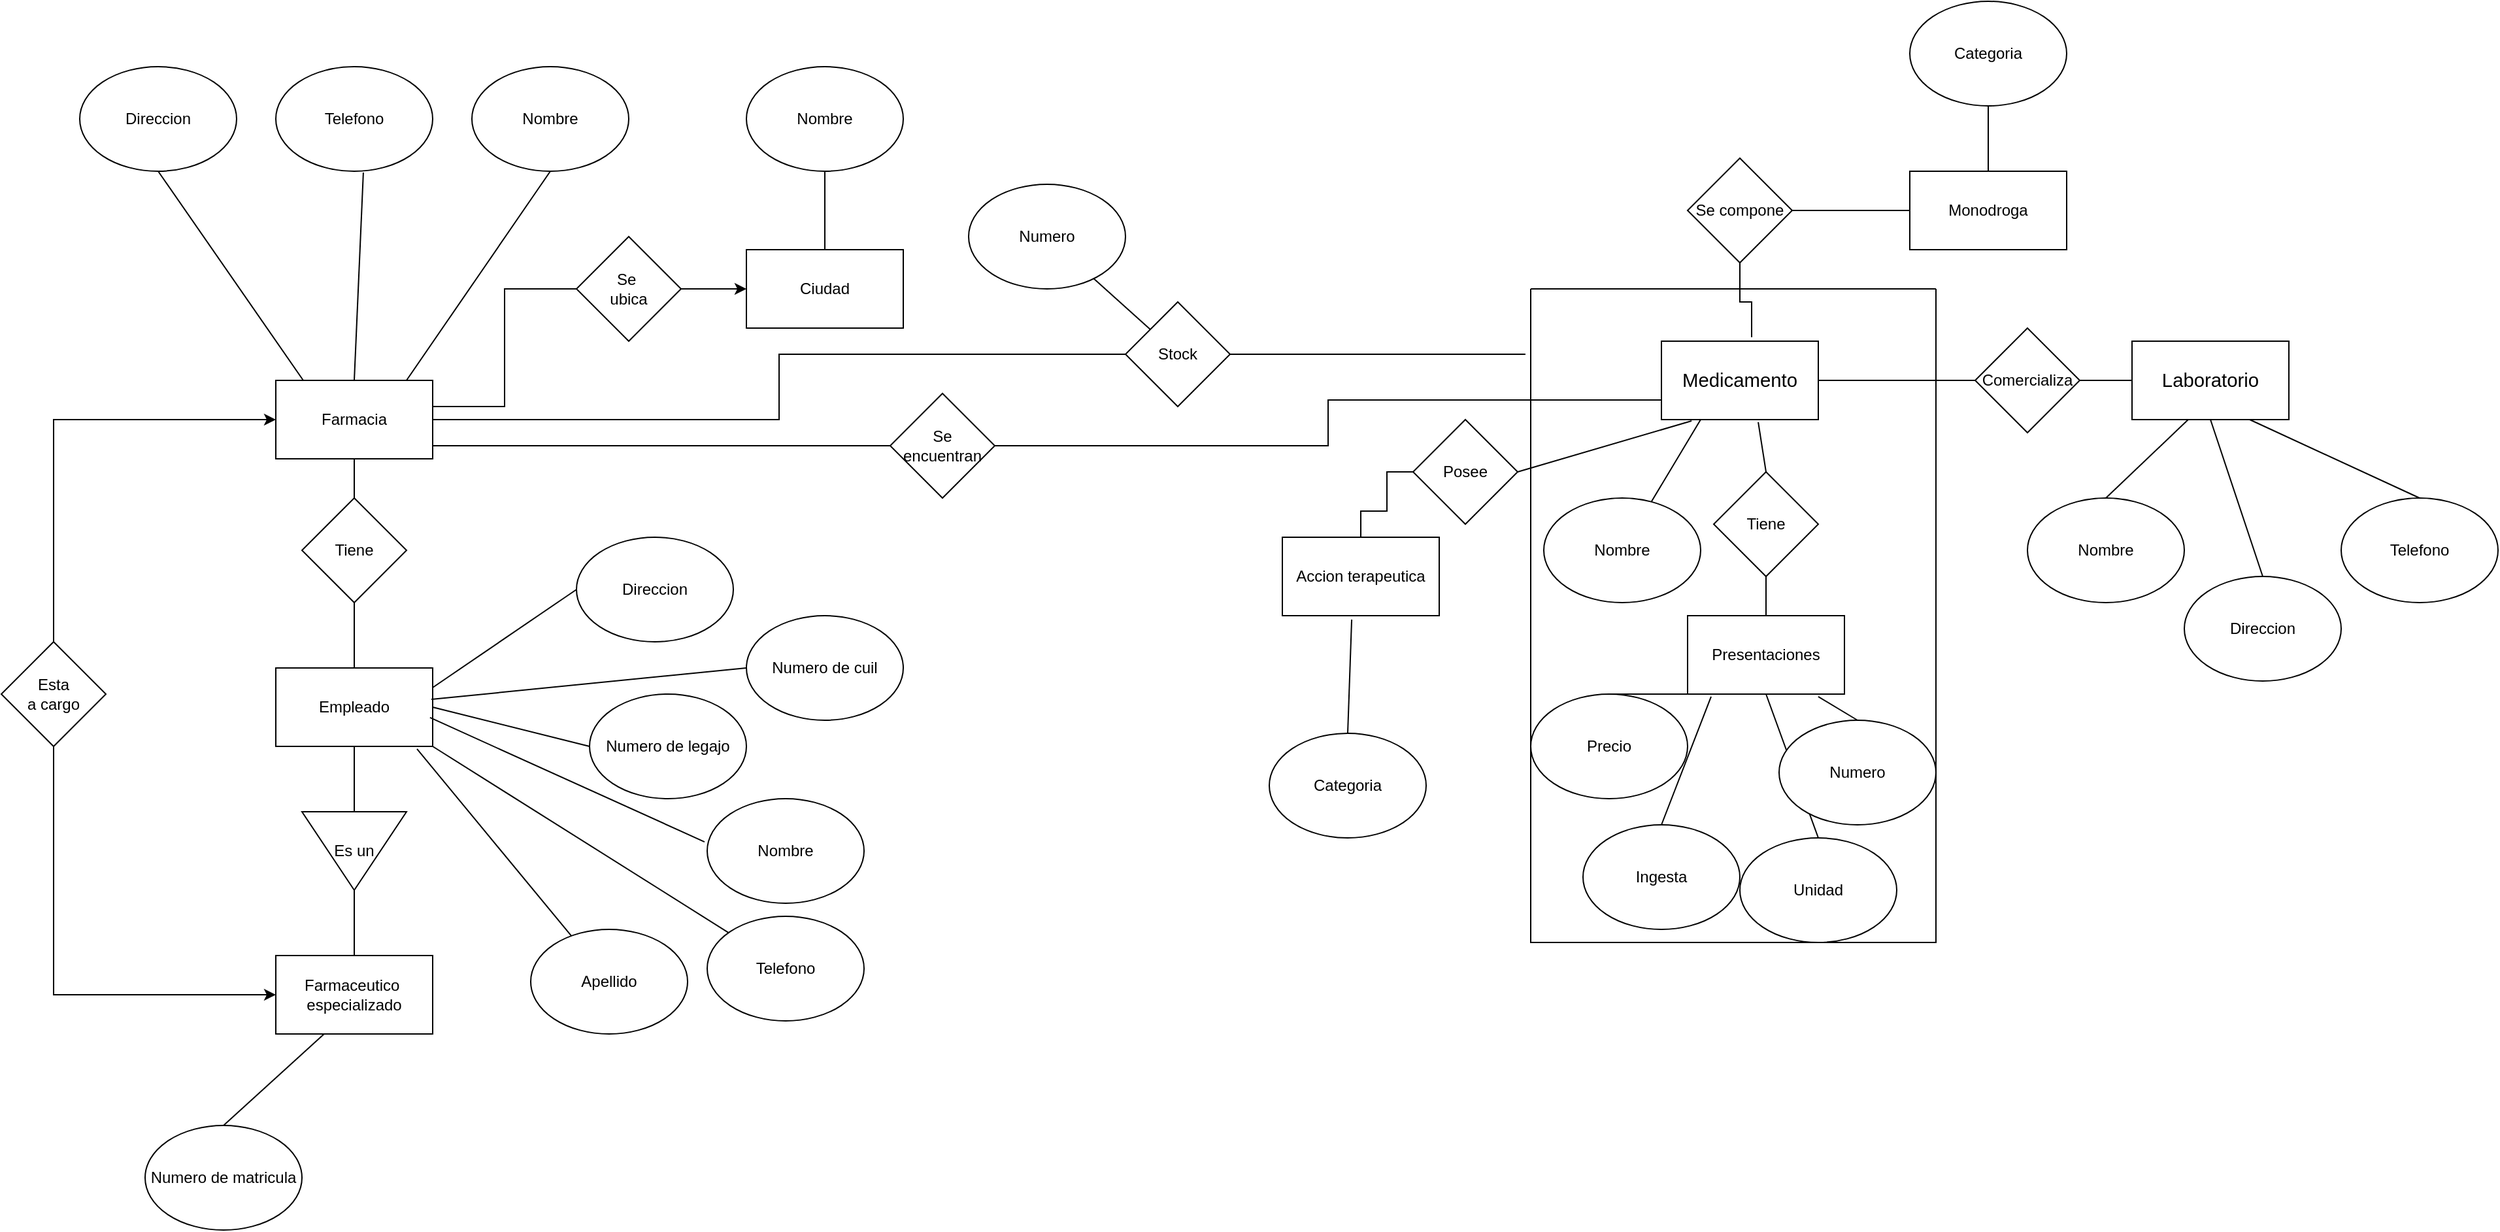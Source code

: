 <mxfile version="24.7.8">
  <diagram name="Página-1" id="h4YsIUtn6Sc1W326wzpE">
    <mxGraphModel dx="1434" dy="844" grid="1" gridSize="10" guides="1" tooltips="1" connect="1" arrows="1" fold="1" page="0" pageScale="1" pageWidth="827" pageHeight="1169" math="0" shadow="0">
      <root>
        <mxCell id="0" />
        <mxCell id="1" parent="0" />
        <mxCell id="JfvrYgTmsyDkCexUXfZB-7" style="edgeStyle=orthogonalEdgeStyle;rounded=0;orthogonalLoop=1;jettySize=auto;html=1;entryX=0;entryY=0.5;entryDx=0;entryDy=0;endArrow=none;endFill=0;" parent="1" source="JfvrYgTmsyDkCexUXfZB-2" target="JfvrYgTmsyDkCexUXfZB-6" edge="1">
          <mxGeometry relative="1" as="geometry">
            <Array as="points">
              <mxPoint x="385" y="420" />
              <mxPoint x="385" y="330" />
            </Array>
          </mxGeometry>
        </mxCell>
        <mxCell id="JfvrYgTmsyDkCexUXfZB-22" style="edgeStyle=orthogonalEdgeStyle;rounded=0;orthogonalLoop=1;jettySize=auto;html=1;entryX=0.5;entryY=0;entryDx=0;entryDy=0;endArrow=none;endFill=0;" parent="1" source="JfvrYgTmsyDkCexUXfZB-2" target="JfvrYgTmsyDkCexUXfZB-21" edge="1">
          <mxGeometry relative="1" as="geometry" />
        </mxCell>
        <mxCell id="JfvrYgTmsyDkCexUXfZB-80" style="edgeStyle=orthogonalEdgeStyle;rounded=0;orthogonalLoop=1;jettySize=auto;html=1;entryX=0;entryY=0.5;entryDx=0;entryDy=0;endArrow=none;endFill=0;" parent="1" source="JfvrYgTmsyDkCexUXfZB-2" target="JfvrYgTmsyDkCexUXfZB-81" edge="1">
          <mxGeometry relative="1" as="geometry">
            <mxPoint x="530" y="450" as="targetPoint" />
            <Array as="points">
              <mxPoint x="540" y="450" />
            </Array>
          </mxGeometry>
        </mxCell>
        <mxCell id="SP6HB_REvHLcmR_6Hhtl-32" style="edgeStyle=orthogonalEdgeStyle;rounded=0;orthogonalLoop=1;jettySize=auto;html=1;entryX=0;entryY=0.5;entryDx=0;entryDy=0;endArrow=none;endFill=0;" parent="1" source="JfvrYgTmsyDkCexUXfZB-2" target="SP6HB_REvHLcmR_6Hhtl-31" edge="1">
          <mxGeometry relative="1" as="geometry" />
        </mxCell>
        <mxCell id="JfvrYgTmsyDkCexUXfZB-2" value="Farmacia" style="rounded=0;whiteSpace=wrap;html=1;" parent="1" vertex="1">
          <mxGeometry x="210" y="400" width="120" height="60" as="geometry" />
        </mxCell>
        <mxCell id="JfvrYgTmsyDkCexUXfZB-3" value="Nombre" style="ellipse;whiteSpace=wrap;html=1;" parent="1" vertex="1">
          <mxGeometry x="360" y="160" width="120" height="80" as="geometry" />
        </mxCell>
        <mxCell id="JfvrYgTmsyDkCexUXfZB-5" value="Ciudad" style="rounded=0;whiteSpace=wrap;html=1;" parent="1" vertex="1">
          <mxGeometry x="570" y="300" width="120" height="60" as="geometry" />
        </mxCell>
        <mxCell id="JfvrYgTmsyDkCexUXfZB-8" style="edgeStyle=orthogonalEdgeStyle;rounded=0;orthogonalLoop=1;jettySize=auto;html=1;entryX=0;entryY=0.5;entryDx=0;entryDy=0;endArrow=classic;endFill=1;" parent="1" source="JfvrYgTmsyDkCexUXfZB-6" target="JfvrYgTmsyDkCexUXfZB-5" edge="1">
          <mxGeometry relative="1" as="geometry" />
        </mxCell>
        <mxCell id="JfvrYgTmsyDkCexUXfZB-6" value="Se&amp;nbsp;&lt;div&gt;ubica&lt;/div&gt;" style="rhombus;whiteSpace=wrap;html=1;" parent="1" vertex="1">
          <mxGeometry x="440" y="290" width="80" height="80" as="geometry" />
        </mxCell>
        <mxCell id="JfvrYgTmsyDkCexUXfZB-9" value="Telefono" style="ellipse;whiteSpace=wrap;html=1;" parent="1" vertex="1">
          <mxGeometry x="210" y="160" width="120" height="80" as="geometry" />
        </mxCell>
        <mxCell id="JfvrYgTmsyDkCexUXfZB-10" value="Direccion" style="ellipse;whiteSpace=wrap;html=1;" parent="1" vertex="1">
          <mxGeometry x="60" y="160" width="120" height="80" as="geometry" />
        </mxCell>
        <mxCell id="JfvrYgTmsyDkCexUXfZB-11" value="" style="endArrow=none;html=1;rounded=0;entryX=0.5;entryY=1;entryDx=0;entryDy=0;exitX=0.833;exitY=0;exitDx=0;exitDy=0;exitPerimeter=0;" parent="1" source="JfvrYgTmsyDkCexUXfZB-2" target="JfvrYgTmsyDkCexUXfZB-3" edge="1">
          <mxGeometry width="50" height="50" relative="1" as="geometry">
            <mxPoint x="120" y="470" as="sourcePoint" />
            <mxPoint x="170" y="420" as="targetPoint" />
          </mxGeometry>
        </mxCell>
        <mxCell id="JfvrYgTmsyDkCexUXfZB-12" value="" style="endArrow=none;html=1;rounded=0;entryX=0.558;entryY=1.013;entryDx=0;entryDy=0;exitX=0.5;exitY=0;exitDx=0;exitDy=0;entryPerimeter=0;" parent="1" source="JfvrYgTmsyDkCexUXfZB-2" target="JfvrYgTmsyDkCexUXfZB-9" edge="1">
          <mxGeometry width="50" height="50" relative="1" as="geometry">
            <mxPoint x="320" y="410" as="sourcePoint" />
            <mxPoint x="370" y="370" as="targetPoint" />
          </mxGeometry>
        </mxCell>
        <mxCell id="JfvrYgTmsyDkCexUXfZB-13" value="" style="endArrow=none;html=1;rounded=0;entryX=0.5;entryY=1;entryDx=0;entryDy=0;exitX=0.175;exitY=0;exitDx=0;exitDy=0;exitPerimeter=0;" parent="1" source="JfvrYgTmsyDkCexUXfZB-2" target="JfvrYgTmsyDkCexUXfZB-10" edge="1">
          <mxGeometry width="50" height="50" relative="1" as="geometry">
            <mxPoint x="280" y="410" as="sourcePoint" />
            <mxPoint x="287" y="371" as="targetPoint" />
          </mxGeometry>
        </mxCell>
        <mxCell id="JfvrYgTmsyDkCexUXfZB-27" style="edgeStyle=orthogonalEdgeStyle;rounded=0;orthogonalLoop=1;jettySize=auto;html=1;entryX=0;entryY=0.5;entryDx=0;entryDy=0;endArrow=none;endFill=0;" parent="1" source="JfvrYgTmsyDkCexUXfZB-14" target="JfvrYgTmsyDkCexUXfZB-25" edge="1">
          <mxGeometry relative="1" as="geometry" />
        </mxCell>
        <mxCell id="JfvrYgTmsyDkCexUXfZB-14" value="Empleado" style="rounded=0;whiteSpace=wrap;html=1;" parent="1" vertex="1">
          <mxGeometry x="210" y="620" width="120" height="60" as="geometry" />
        </mxCell>
        <mxCell id="JfvrYgTmsyDkCexUXfZB-15" value="Nombre" style="ellipse;whiteSpace=wrap;html=1;" parent="1" vertex="1">
          <mxGeometry x="540" y="720" width="120" height="80" as="geometry" />
        </mxCell>
        <mxCell id="JfvrYgTmsyDkCexUXfZB-16" value="Apellido" style="ellipse;whiteSpace=wrap;html=1;" parent="1" vertex="1">
          <mxGeometry x="405" y="820" width="120" height="80" as="geometry" />
        </mxCell>
        <mxCell id="JfvrYgTmsyDkCexUXfZB-17" value="Telefono" style="ellipse;whiteSpace=wrap;html=1;" parent="1" vertex="1">
          <mxGeometry x="540" y="810" width="120" height="80" as="geometry" />
        </mxCell>
        <mxCell id="JfvrYgTmsyDkCexUXfZB-18" value="Direccion" style="ellipse;whiteSpace=wrap;html=1;" parent="1" vertex="1">
          <mxGeometry x="440" y="520" width="120" height="80" as="geometry" />
        </mxCell>
        <mxCell id="JfvrYgTmsyDkCexUXfZB-19" value="Numero de cuil" style="ellipse;whiteSpace=wrap;html=1;" parent="1" vertex="1">
          <mxGeometry x="570" y="580" width="120" height="80" as="geometry" />
        </mxCell>
        <mxCell id="JfvrYgTmsyDkCexUXfZB-20" value="Numero de legajo" style="ellipse;whiteSpace=wrap;html=1;" parent="1" vertex="1">
          <mxGeometry x="450" y="640" width="120" height="80" as="geometry" />
        </mxCell>
        <mxCell id="JfvrYgTmsyDkCexUXfZB-23" style="edgeStyle=orthogonalEdgeStyle;rounded=0;orthogonalLoop=1;jettySize=auto;html=1;entryX=0.5;entryY=0;entryDx=0;entryDy=0;endArrow=none;endFill=0;" parent="1" source="JfvrYgTmsyDkCexUXfZB-21" target="JfvrYgTmsyDkCexUXfZB-14" edge="1">
          <mxGeometry relative="1" as="geometry" />
        </mxCell>
        <mxCell id="JfvrYgTmsyDkCexUXfZB-21" value="Tiene" style="rhombus;whiteSpace=wrap;html=1;" parent="1" vertex="1">
          <mxGeometry x="230" y="490" width="80" height="80" as="geometry" />
        </mxCell>
        <mxCell id="JfvrYgTmsyDkCexUXfZB-24" value="Farmaceutico&amp;nbsp;&lt;div&gt;especializado&lt;/div&gt;" style="rounded=0;whiteSpace=wrap;html=1;" parent="1" vertex="1">
          <mxGeometry x="210" y="840" width="120" height="60" as="geometry" />
        </mxCell>
        <mxCell id="JfvrYgTmsyDkCexUXfZB-28" style="edgeStyle=orthogonalEdgeStyle;rounded=0;orthogonalLoop=1;jettySize=auto;html=1;entryX=0.5;entryY=0;entryDx=0;entryDy=0;endArrow=none;endFill=0;" parent="1" source="JfvrYgTmsyDkCexUXfZB-25" target="JfvrYgTmsyDkCexUXfZB-24" edge="1">
          <mxGeometry relative="1" as="geometry" />
        </mxCell>
        <mxCell id="JfvrYgTmsyDkCexUXfZB-25" value="Es&amp;nbsp;&lt;span style=&quot;background-color: initial;&quot;&gt;un&lt;/span&gt;" style="triangle;whiteSpace=wrap;html=1;direction=south;" parent="1" vertex="1">
          <mxGeometry x="230" y="730" width="80" height="60" as="geometry" />
        </mxCell>
        <mxCell id="JfvrYgTmsyDkCexUXfZB-30" style="edgeStyle=orthogonalEdgeStyle;rounded=0;orthogonalLoop=1;jettySize=auto;html=1;entryX=0;entryY=0.5;entryDx=0;entryDy=0;" parent="1" source="JfvrYgTmsyDkCexUXfZB-29" target="JfvrYgTmsyDkCexUXfZB-2" edge="1">
          <mxGeometry relative="1" as="geometry">
            <Array as="points">
              <mxPoint x="40" y="430" />
            </Array>
          </mxGeometry>
        </mxCell>
        <mxCell id="JfvrYgTmsyDkCexUXfZB-31" style="edgeStyle=orthogonalEdgeStyle;rounded=0;orthogonalLoop=1;jettySize=auto;html=1;entryX=0;entryY=0.5;entryDx=0;entryDy=0;" parent="1" source="JfvrYgTmsyDkCexUXfZB-29" target="JfvrYgTmsyDkCexUXfZB-24" edge="1">
          <mxGeometry relative="1" as="geometry">
            <Array as="points">
              <mxPoint x="40" y="870" />
            </Array>
          </mxGeometry>
        </mxCell>
        <mxCell id="JfvrYgTmsyDkCexUXfZB-29" value="Esta&lt;div&gt;a cargo&lt;/div&gt;" style="rhombus;whiteSpace=wrap;html=1;" parent="1" vertex="1">
          <mxGeometry y="600" width="80" height="80" as="geometry" />
        </mxCell>
        <mxCell id="JfvrYgTmsyDkCexUXfZB-32" value="Numero de matricula" style="ellipse;whiteSpace=wrap;html=1;" parent="1" vertex="1">
          <mxGeometry x="110" y="970" width="120" height="80" as="geometry" />
        </mxCell>
        <mxCell id="JfvrYgTmsyDkCexUXfZB-34" value="" style="endArrow=none;html=1;rounded=0;entryX=0.308;entryY=1;entryDx=0;entryDy=0;entryPerimeter=0;exitX=0.5;exitY=0;exitDx=0;exitDy=0;" parent="1" source="JfvrYgTmsyDkCexUXfZB-32" target="JfvrYgTmsyDkCexUXfZB-24" edge="1">
          <mxGeometry width="50" height="50" relative="1" as="geometry">
            <mxPoint x="190" y="970" as="sourcePoint" />
            <mxPoint x="240" y="920" as="targetPoint" />
          </mxGeometry>
        </mxCell>
        <mxCell id="JfvrYgTmsyDkCexUXfZB-43" style="edgeStyle=orthogonalEdgeStyle;rounded=0;orthogonalLoop=1;jettySize=auto;html=1;entryX=0;entryY=0.5;entryDx=0;entryDy=0;endArrow=none;endFill=0;" parent="1" source="JfvrYgTmsyDkCexUXfZB-36" target="JfvrYgTmsyDkCexUXfZB-41" edge="1">
          <mxGeometry relative="1" as="geometry" />
        </mxCell>
        <mxCell id="JfvrYgTmsyDkCexUXfZB-36" value="&lt;span style=&quot;font-size:11.0pt;line-height:107%;&lt;br/&gt;font-family:&amp;quot;Calibri&amp;quot;,sans-serif;mso-ascii-theme-font:minor-latin;mso-fareast-font-family:&lt;br/&gt;Calibri;mso-fareast-theme-font:minor-latin;mso-hansi-theme-font:minor-latin;&lt;br/&gt;mso-bidi-font-family:&amp;quot;Times New Roman&amp;quot;;mso-bidi-theme-font:minor-bidi;&lt;br/&gt;mso-ansi-language:ES-AR;mso-fareast-language:EN-US;mso-bidi-language:AR-SA&quot;&gt;Medicamento&lt;/span&gt;" style="rounded=0;whiteSpace=wrap;html=1;" parent="1" vertex="1">
          <mxGeometry x="1270" y="370" width="120" height="60" as="geometry" />
        </mxCell>
        <mxCell id="JfvrYgTmsyDkCexUXfZB-40" value="" style="endArrow=none;html=1;rounded=0;exitX=0.5;exitY=0;exitDx=0;exitDy=0;entryX=0.617;entryY=1.033;entryDx=0;entryDy=0;entryPerimeter=0;" parent="1" source="SP6HB_REvHLcmR_6Hhtl-8" target="JfvrYgTmsyDkCexUXfZB-36" edge="1">
          <mxGeometry width="50" height="50" relative="1" as="geometry">
            <mxPoint x="1400" y="500" as="sourcePoint" />
            <mxPoint x="1318" y="440" as="targetPoint" />
            <Array as="points" />
          </mxGeometry>
        </mxCell>
        <mxCell id="JfvrYgTmsyDkCexUXfZB-44" style="edgeStyle=orthogonalEdgeStyle;rounded=0;orthogonalLoop=1;jettySize=auto;html=1;entryX=0;entryY=0.5;entryDx=0;entryDy=0;endArrow=none;endFill=0;" parent="1" source="JfvrYgTmsyDkCexUXfZB-41" target="JfvrYgTmsyDkCexUXfZB-42" edge="1">
          <mxGeometry relative="1" as="geometry" />
        </mxCell>
        <mxCell id="JfvrYgTmsyDkCexUXfZB-41" value="Comercializa" style="rhombus;whiteSpace=wrap;html=1;" parent="1" vertex="1">
          <mxGeometry x="1510" y="360" width="80" height="80" as="geometry" />
        </mxCell>
        <mxCell id="JfvrYgTmsyDkCexUXfZB-42" value="&lt;span style=&quot;font-size:11.0pt;line-height:107%;&lt;br/&gt;font-family:&amp;quot;Calibri&amp;quot;,sans-serif;mso-ascii-theme-font:minor-latin;mso-fareast-font-family:&lt;br/&gt;Calibri;mso-fareast-theme-font:minor-latin;mso-hansi-theme-font:minor-latin;&lt;br/&gt;mso-bidi-font-family:&amp;quot;Times New Roman&amp;quot;;mso-bidi-theme-font:minor-bidi;&lt;br/&gt;mso-ansi-language:ES-AR;mso-fareast-language:EN-US;mso-bidi-language:AR-SA&quot;&gt;Laboratorio&lt;/span&gt;" style="rounded=0;whiteSpace=wrap;html=1;" parent="1" vertex="1">
          <mxGeometry x="1630" y="370" width="120" height="60" as="geometry" />
        </mxCell>
        <mxCell id="JfvrYgTmsyDkCexUXfZB-45" value="Nombre" style="ellipse;whiteSpace=wrap;html=1;" parent="1" vertex="1">
          <mxGeometry x="1550" y="490" width="120" height="80" as="geometry" />
        </mxCell>
        <mxCell id="JfvrYgTmsyDkCexUXfZB-46" value="Direccion" style="ellipse;whiteSpace=wrap;html=1;" parent="1" vertex="1">
          <mxGeometry x="1670" y="550" width="120" height="80" as="geometry" />
        </mxCell>
        <mxCell id="JfvrYgTmsyDkCexUXfZB-47" value="Telefono" style="ellipse;whiteSpace=wrap;html=1;" parent="1" vertex="1">
          <mxGeometry x="1790" y="490" width="120" height="80" as="geometry" />
        </mxCell>
        <mxCell id="JfvrYgTmsyDkCexUXfZB-50" value="" style="endArrow=none;html=1;rounded=0;exitX=1;exitY=0.5;exitDx=0;exitDy=0;entryX=0.192;entryY=1.017;entryDx=0;entryDy=0;entryPerimeter=0;" parent="1" source="SP6HB_REvHLcmR_6Hhtl-28" target="JfvrYgTmsyDkCexUXfZB-36" edge="1">
          <mxGeometry width="50" height="50" relative="1" as="geometry">
            <mxPoint x="1270" y="500" as="sourcePoint" />
            <mxPoint x="1210" y="380" as="targetPoint" />
          </mxGeometry>
        </mxCell>
        <mxCell id="JfvrYgTmsyDkCexUXfZB-52" value="Monodroga" style="rounded=0;whiteSpace=wrap;html=1;" parent="1" vertex="1">
          <mxGeometry x="1460" y="240" width="120" height="60" as="geometry" />
        </mxCell>
        <mxCell id="JfvrYgTmsyDkCexUXfZB-54" style="edgeStyle=orthogonalEdgeStyle;rounded=0;orthogonalLoop=1;jettySize=auto;html=1;entryX=0;entryY=0.5;entryDx=0;entryDy=0;endArrow=none;endFill=0;" parent="1" source="JfvrYgTmsyDkCexUXfZB-53" target="JfvrYgTmsyDkCexUXfZB-52" edge="1">
          <mxGeometry relative="1" as="geometry" />
        </mxCell>
        <mxCell id="JfvrYgTmsyDkCexUXfZB-53" value="Se compone" style="rhombus;whiteSpace=wrap;html=1;" parent="1" vertex="1">
          <mxGeometry x="1290" y="230" width="80" height="80" as="geometry" />
        </mxCell>
        <mxCell id="JfvrYgTmsyDkCexUXfZB-57" style="edgeStyle=orthogonalEdgeStyle;rounded=0;orthogonalLoop=1;jettySize=auto;html=1;entryX=0.5;entryY=0;entryDx=0;entryDy=0;endArrow=none;endFill=0;" parent="1" source="JfvrYgTmsyDkCexUXfZB-56" target="JfvrYgTmsyDkCexUXfZB-52" edge="1">
          <mxGeometry relative="1" as="geometry" />
        </mxCell>
        <mxCell id="JfvrYgTmsyDkCexUXfZB-56" value="Categoria" style="ellipse;whiteSpace=wrap;html=1;" parent="1" vertex="1">
          <mxGeometry x="1460" y="110" width="120" height="80" as="geometry" />
        </mxCell>
        <mxCell id="JfvrYgTmsyDkCexUXfZB-58" value="" style="endArrow=none;html=1;rounded=0;entryX=0.358;entryY=1;entryDx=0;entryDy=0;entryPerimeter=0;exitX=0.5;exitY=0;exitDx=0;exitDy=0;" parent="1" source="JfvrYgTmsyDkCexUXfZB-45" target="JfvrYgTmsyDkCexUXfZB-42" edge="1">
          <mxGeometry width="50" height="50" relative="1" as="geometry">
            <mxPoint x="1670" y="500" as="sourcePoint" />
            <mxPoint x="1720" y="450" as="targetPoint" />
          </mxGeometry>
        </mxCell>
        <mxCell id="JfvrYgTmsyDkCexUXfZB-59" value="" style="endArrow=none;html=1;rounded=0;entryX=0.5;entryY=1;entryDx=0;entryDy=0;exitX=0.5;exitY=0;exitDx=0;exitDy=0;" parent="1" source="JfvrYgTmsyDkCexUXfZB-46" target="JfvrYgTmsyDkCexUXfZB-42" edge="1">
          <mxGeometry width="50" height="50" relative="1" as="geometry">
            <mxPoint x="1740" y="520" as="sourcePoint" />
            <mxPoint x="1790" y="470" as="targetPoint" />
          </mxGeometry>
        </mxCell>
        <mxCell id="JfvrYgTmsyDkCexUXfZB-60" value="" style="endArrow=none;html=1;rounded=0;entryX=0.75;entryY=1;entryDx=0;entryDy=0;exitX=0.5;exitY=0;exitDx=0;exitDy=0;" parent="1" source="JfvrYgTmsyDkCexUXfZB-47" target="JfvrYgTmsyDkCexUXfZB-42" edge="1">
          <mxGeometry width="50" height="50" relative="1" as="geometry">
            <mxPoint x="1860" y="470" as="sourcePoint" />
            <mxPoint x="1910" y="420" as="targetPoint" />
          </mxGeometry>
        </mxCell>
        <mxCell id="JfvrYgTmsyDkCexUXfZB-61" value="" style="endArrow=none;html=1;rounded=0;entryX=0;entryY=0.5;entryDx=0;entryDy=0;exitX=1;exitY=0.25;exitDx=0;exitDy=0;" parent="1" source="JfvrYgTmsyDkCexUXfZB-14" target="JfvrYgTmsyDkCexUXfZB-18" edge="1">
          <mxGeometry width="50" height="50" relative="1" as="geometry">
            <mxPoint x="390" y="670" as="sourcePoint" />
            <mxPoint x="440" y="620" as="targetPoint" />
          </mxGeometry>
        </mxCell>
        <mxCell id="JfvrYgTmsyDkCexUXfZB-62" value="" style="endArrow=none;html=1;rounded=0;entryX=0;entryY=0.5;entryDx=0;entryDy=0;exitX=1;exitY=0.5;exitDx=0;exitDy=0;" parent="1" source="JfvrYgTmsyDkCexUXfZB-14" target="JfvrYgTmsyDkCexUXfZB-20" edge="1">
          <mxGeometry width="50" height="50" relative="1" as="geometry">
            <mxPoint x="340" y="645" as="sourcePoint" />
            <mxPoint x="450" y="570" as="targetPoint" />
          </mxGeometry>
        </mxCell>
        <mxCell id="JfvrYgTmsyDkCexUXfZB-63" value="" style="endArrow=none;html=1;rounded=0;entryX=0;entryY=0.5;entryDx=0;entryDy=0;exitX=0.992;exitY=0.4;exitDx=0;exitDy=0;exitPerimeter=0;" parent="1" source="JfvrYgTmsyDkCexUXfZB-14" target="JfvrYgTmsyDkCexUXfZB-19" edge="1">
          <mxGeometry width="50" height="50" relative="1" as="geometry">
            <mxPoint x="370" y="760" as="sourcePoint" />
            <mxPoint x="420" y="710" as="targetPoint" />
          </mxGeometry>
        </mxCell>
        <mxCell id="JfvrYgTmsyDkCexUXfZB-64" value="" style="endArrow=none;html=1;rounded=0;exitX=0.983;exitY=0.633;exitDx=0;exitDy=0;exitPerimeter=0;entryX=-0.017;entryY=0.413;entryDx=0;entryDy=0;entryPerimeter=0;" parent="1" source="JfvrYgTmsyDkCexUXfZB-14" target="JfvrYgTmsyDkCexUXfZB-15" edge="1">
          <mxGeometry width="50" height="50" relative="1" as="geometry">
            <mxPoint x="410" y="780" as="sourcePoint" />
            <mxPoint x="530" y="760" as="targetPoint" />
          </mxGeometry>
        </mxCell>
        <mxCell id="JfvrYgTmsyDkCexUXfZB-65" value="" style="endArrow=none;html=1;rounded=0;exitX=0.9;exitY=1.033;exitDx=0;exitDy=0;exitPerimeter=0;" parent="1" source="JfvrYgTmsyDkCexUXfZB-14" target="JfvrYgTmsyDkCexUXfZB-16" edge="1">
          <mxGeometry width="50" height="50" relative="1" as="geometry">
            <mxPoint x="360" y="810" as="sourcePoint" />
            <mxPoint x="410" y="760" as="targetPoint" />
          </mxGeometry>
        </mxCell>
        <mxCell id="JfvrYgTmsyDkCexUXfZB-66" value="" style="endArrow=none;html=1;rounded=0;exitX=1;exitY=1;exitDx=0;exitDy=0;" parent="1" source="JfvrYgTmsyDkCexUXfZB-14" target="JfvrYgTmsyDkCexUXfZB-17" edge="1">
          <mxGeometry width="50" height="50" relative="1" as="geometry">
            <mxPoint x="440" y="810" as="sourcePoint" />
            <mxPoint x="490" y="760" as="targetPoint" />
          </mxGeometry>
        </mxCell>
        <mxCell id="JfvrYgTmsyDkCexUXfZB-78" value="Nombre" style="ellipse;whiteSpace=wrap;html=1;" parent="1" vertex="1">
          <mxGeometry x="570" y="160" width="120" height="80" as="geometry" />
        </mxCell>
        <mxCell id="JfvrYgTmsyDkCexUXfZB-79" value="" style="endArrow=none;html=1;rounded=0;exitX=0.5;exitY=0;exitDx=0;exitDy=0;" parent="1" source="JfvrYgTmsyDkCexUXfZB-5" target="JfvrYgTmsyDkCexUXfZB-78" edge="1">
          <mxGeometry width="50" height="50" relative="1" as="geometry">
            <mxPoint x="700" y="420" as="sourcePoint" />
            <mxPoint x="750" y="370" as="targetPoint" />
          </mxGeometry>
        </mxCell>
        <mxCell id="JfvrYgTmsyDkCexUXfZB-82" style="edgeStyle=orthogonalEdgeStyle;rounded=0;orthogonalLoop=1;jettySize=auto;html=1;entryX=0;entryY=0.75;entryDx=0;entryDy=0;endArrow=none;endFill=0;" parent="1" source="JfvrYgTmsyDkCexUXfZB-81" target="JfvrYgTmsyDkCexUXfZB-36" edge="1">
          <mxGeometry relative="1" as="geometry" />
        </mxCell>
        <mxCell id="JfvrYgTmsyDkCexUXfZB-81" value="Se encuentran" style="rhombus;whiteSpace=wrap;html=1;" parent="1" vertex="1">
          <mxGeometry x="680" y="410" width="80" height="80" as="geometry" />
        </mxCell>
        <mxCell id="SP6HB_REvHLcmR_6Hhtl-4" value="Presentaciones" style="rounded=0;whiteSpace=wrap;html=1;" parent="1" vertex="1">
          <mxGeometry x="1290" y="580" width="120" height="60" as="geometry" />
        </mxCell>
        <mxCell id="SP6HB_REvHLcmR_6Hhtl-9" style="edgeStyle=orthogonalEdgeStyle;rounded=0;orthogonalLoop=1;jettySize=auto;html=1;entryX=0.5;entryY=0;entryDx=0;entryDy=0;endArrow=none;endFill=0;" parent="1" source="SP6HB_REvHLcmR_6Hhtl-8" target="SP6HB_REvHLcmR_6Hhtl-4" edge="1">
          <mxGeometry relative="1" as="geometry" />
        </mxCell>
        <mxCell id="SP6HB_REvHLcmR_6Hhtl-8" value="Tiene" style="rhombus;whiteSpace=wrap;html=1;" parent="1" vertex="1">
          <mxGeometry x="1310" y="470" width="80" height="80" as="geometry" />
        </mxCell>
        <mxCell id="SP6HB_REvHLcmR_6Hhtl-10" value="" style="endArrow=none;html=1;rounded=0;entryX=0.15;entryY=1.033;entryDx=0;entryDy=0;entryPerimeter=0;exitX=0.5;exitY=0;exitDx=0;exitDy=0;" parent="1" source="SP6HB_REvHLcmR_6Hhtl-5" target="SP6HB_REvHLcmR_6Hhtl-4" edge="1">
          <mxGeometry width="50" height="50" relative="1" as="geometry">
            <mxPoint x="1270" y="700" as="sourcePoint" />
            <mxPoint x="1320" y="650" as="targetPoint" />
          </mxGeometry>
        </mxCell>
        <mxCell id="SP6HB_REvHLcmR_6Hhtl-11" value="" style="endArrow=none;html=1;rounded=0;entryX=0.5;entryY=0;entryDx=0;entryDy=0;exitX=0.833;exitY=1.033;exitDx=0;exitDy=0;exitPerimeter=0;" parent="1" source="SP6HB_REvHLcmR_6Hhtl-4" target="SP6HB_REvHLcmR_6Hhtl-7" edge="1">
          <mxGeometry width="50" height="50" relative="1" as="geometry">
            <mxPoint x="1310" y="700" as="sourcePoint" />
            <mxPoint x="1408" y="652" as="targetPoint" />
          </mxGeometry>
        </mxCell>
        <mxCell id="SP6HB_REvHLcmR_6Hhtl-12" value="" style="endArrow=none;html=1;rounded=0;entryX=0.5;entryY=1;entryDx=0;entryDy=0;exitX=0.5;exitY=0;exitDx=0;exitDy=0;" parent="1" source="SP6HB_REvHLcmR_6Hhtl-6" target="SP6HB_REvHLcmR_6Hhtl-4" edge="1">
          <mxGeometry width="50" height="50" relative="1" as="geometry">
            <mxPoint x="1320" y="710" as="sourcePoint" />
            <mxPoint x="1418" y="662" as="targetPoint" />
          </mxGeometry>
        </mxCell>
        <mxCell id="SP6HB_REvHLcmR_6Hhtl-13" value="Accion terapeutica" style="rounded=0;whiteSpace=wrap;html=1;" parent="1" vertex="1">
          <mxGeometry x="980" y="520" width="120" height="60" as="geometry" />
        </mxCell>
        <mxCell id="SP6HB_REvHLcmR_6Hhtl-14" value="Categoria" style="ellipse;whiteSpace=wrap;html=1;" parent="1" vertex="1">
          <mxGeometry x="970" y="670" width="120" height="80" as="geometry" />
        </mxCell>
        <mxCell id="SP6HB_REvHLcmR_6Hhtl-15" value="" style="endArrow=none;html=1;rounded=0;entryX=0.442;entryY=1.05;entryDx=0;entryDy=0;entryPerimeter=0;exitX=0.5;exitY=0;exitDx=0;exitDy=0;" parent="1" source="SP6HB_REvHLcmR_6Hhtl-14" target="SP6HB_REvHLcmR_6Hhtl-13" edge="1">
          <mxGeometry width="50" height="50" relative="1" as="geometry">
            <mxPoint x="1130" y="660" as="sourcePoint" />
            <mxPoint x="1180" y="610" as="targetPoint" />
          </mxGeometry>
        </mxCell>
        <mxCell id="SP6HB_REvHLcmR_6Hhtl-21" value="" style="endArrow=none;html=1;rounded=0;entryX=0;entryY=1;entryDx=0;entryDy=0;exitX=0.5;exitY=0;exitDx=0;exitDy=0;" parent="1" source="SP6HB_REvHLcmR_6Hhtl-20" target="SP6HB_REvHLcmR_6Hhtl-4" edge="1">
          <mxGeometry width="50" height="50" relative="1" as="geometry">
            <mxPoint x="1110" y="710" as="sourcePoint" />
            <mxPoint x="1170" y="730" as="targetPoint" />
          </mxGeometry>
        </mxCell>
        <mxCell id="SP6HB_REvHLcmR_6Hhtl-26" style="edgeStyle=orthogonalEdgeStyle;rounded=0;orthogonalLoop=1;jettySize=auto;html=1;entryX=0.575;entryY=-0.05;entryDx=0;entryDy=0;entryPerimeter=0;endArrow=none;endFill=0;" parent="1" source="JfvrYgTmsyDkCexUXfZB-53" target="JfvrYgTmsyDkCexUXfZB-36" edge="1">
          <mxGeometry relative="1" as="geometry" />
        </mxCell>
        <mxCell id="SP6HB_REvHLcmR_6Hhtl-27" value="" style="swimlane;startSize=0;" parent="1" vertex="1">
          <mxGeometry x="1170" y="330" width="310" height="500" as="geometry" />
        </mxCell>
        <mxCell id="SP6HB_REvHLcmR_6Hhtl-5" value="Ingesta" style="ellipse;whiteSpace=wrap;html=1;" parent="SP6HB_REvHLcmR_6Hhtl-27" vertex="1">
          <mxGeometry x="40" y="410" width="120" height="80" as="geometry" />
        </mxCell>
        <mxCell id="SP6HB_REvHLcmR_6Hhtl-20" value="Precio" style="ellipse;whiteSpace=wrap;html=1;" parent="SP6HB_REvHLcmR_6Hhtl-27" vertex="1">
          <mxGeometry y="310" width="120" height="80" as="geometry" />
        </mxCell>
        <mxCell id="SP6HB_REvHLcmR_6Hhtl-6" value="Unidad" style="ellipse;whiteSpace=wrap;html=1;" parent="SP6HB_REvHLcmR_6Hhtl-27" vertex="1">
          <mxGeometry x="160" y="420" width="120" height="80" as="geometry" />
        </mxCell>
        <mxCell id="SP6HB_REvHLcmR_6Hhtl-7" value="Numero" style="ellipse;whiteSpace=wrap;html=1;" parent="SP6HB_REvHLcmR_6Hhtl-27" vertex="1">
          <mxGeometry x="190" y="330" width="120" height="80" as="geometry" />
        </mxCell>
        <mxCell id="_Oi42cwDRLA7aCCvTiEh-1" value="Nombre" style="ellipse;whiteSpace=wrap;html=1;" vertex="1" parent="SP6HB_REvHLcmR_6Hhtl-27">
          <mxGeometry x="10" y="160" width="120" height="80" as="geometry" />
        </mxCell>
        <mxCell id="SP6HB_REvHLcmR_6Hhtl-30" style="edgeStyle=orthogonalEdgeStyle;rounded=0;orthogonalLoop=1;jettySize=auto;html=1;entryX=0.5;entryY=0;entryDx=0;entryDy=0;endArrow=none;endFill=0;" parent="1" source="SP6HB_REvHLcmR_6Hhtl-28" target="SP6HB_REvHLcmR_6Hhtl-13" edge="1">
          <mxGeometry relative="1" as="geometry">
            <Array as="points">
              <mxPoint x="1060" y="470" />
              <mxPoint x="1060" y="500" />
              <mxPoint x="1040" y="500" />
            </Array>
          </mxGeometry>
        </mxCell>
        <mxCell id="SP6HB_REvHLcmR_6Hhtl-28" value="Posee" style="rhombus;whiteSpace=wrap;html=1;" parent="1" vertex="1">
          <mxGeometry x="1080" y="430" width="80" height="80" as="geometry" />
        </mxCell>
        <mxCell id="SP6HB_REvHLcmR_6Hhtl-33" style="edgeStyle=orthogonalEdgeStyle;rounded=0;orthogonalLoop=1;jettySize=auto;html=1;entryX=-0.013;entryY=0.1;entryDx=0;entryDy=0;entryPerimeter=0;endArrow=none;endFill=0;" parent="1" source="SP6HB_REvHLcmR_6Hhtl-31" target="SP6HB_REvHLcmR_6Hhtl-27" edge="1">
          <mxGeometry relative="1" as="geometry">
            <mxPoint x="1150" y="380" as="targetPoint" />
          </mxGeometry>
        </mxCell>
        <mxCell id="SP6HB_REvHLcmR_6Hhtl-31" value="Stock" style="rhombus;whiteSpace=wrap;html=1;" parent="1" vertex="1">
          <mxGeometry x="860" y="340" width="80" height="80" as="geometry" />
        </mxCell>
        <mxCell id="SP6HB_REvHLcmR_6Hhtl-34" value="Numero" style="ellipse;whiteSpace=wrap;html=1;" parent="1" vertex="1">
          <mxGeometry x="740" y="250" width="120" height="80" as="geometry" />
        </mxCell>
        <mxCell id="SP6HB_REvHLcmR_6Hhtl-35" value="" style="endArrow=none;html=1;rounded=0;" parent="1" source="SP6HB_REvHLcmR_6Hhtl-31" target="SP6HB_REvHLcmR_6Hhtl-34" edge="1">
          <mxGeometry width="50" height="50" relative="1" as="geometry">
            <mxPoint x="820" y="390" as="sourcePoint" />
            <mxPoint x="870" y="340" as="targetPoint" />
          </mxGeometry>
        </mxCell>
        <mxCell id="_Oi42cwDRLA7aCCvTiEh-2" value="" style="endArrow=none;html=1;rounded=0;entryX=0.25;entryY=1;entryDx=0;entryDy=0;" edge="1" parent="1" source="_Oi42cwDRLA7aCCvTiEh-1" target="JfvrYgTmsyDkCexUXfZB-36">
          <mxGeometry width="50" height="50" relative="1" as="geometry">
            <mxPoint x="1620" y="500" as="sourcePoint" />
            <mxPoint x="1683" y="440" as="targetPoint" />
          </mxGeometry>
        </mxCell>
      </root>
    </mxGraphModel>
  </diagram>
</mxfile>
